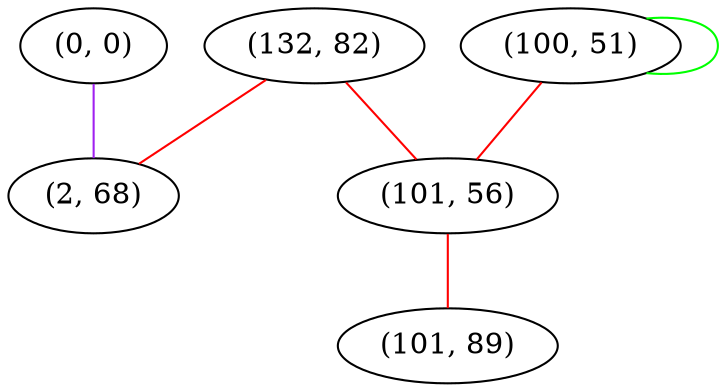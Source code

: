 graph "" {
"(0, 0)";
"(100, 51)";
"(132, 82)";
"(101, 56)";
"(101, 89)";
"(2, 68)";
"(0, 0)" -- "(2, 68)"  [color=purple, key=0, weight=4];
"(100, 51)" -- "(100, 51)"  [color=green, key=0, weight=2];
"(100, 51)" -- "(101, 56)"  [color=red, key=0, weight=1];
"(132, 82)" -- "(2, 68)"  [color=red, key=0, weight=1];
"(132, 82)" -- "(101, 56)"  [color=red, key=0, weight=1];
"(101, 56)" -- "(101, 89)"  [color=red, key=0, weight=1];
}
